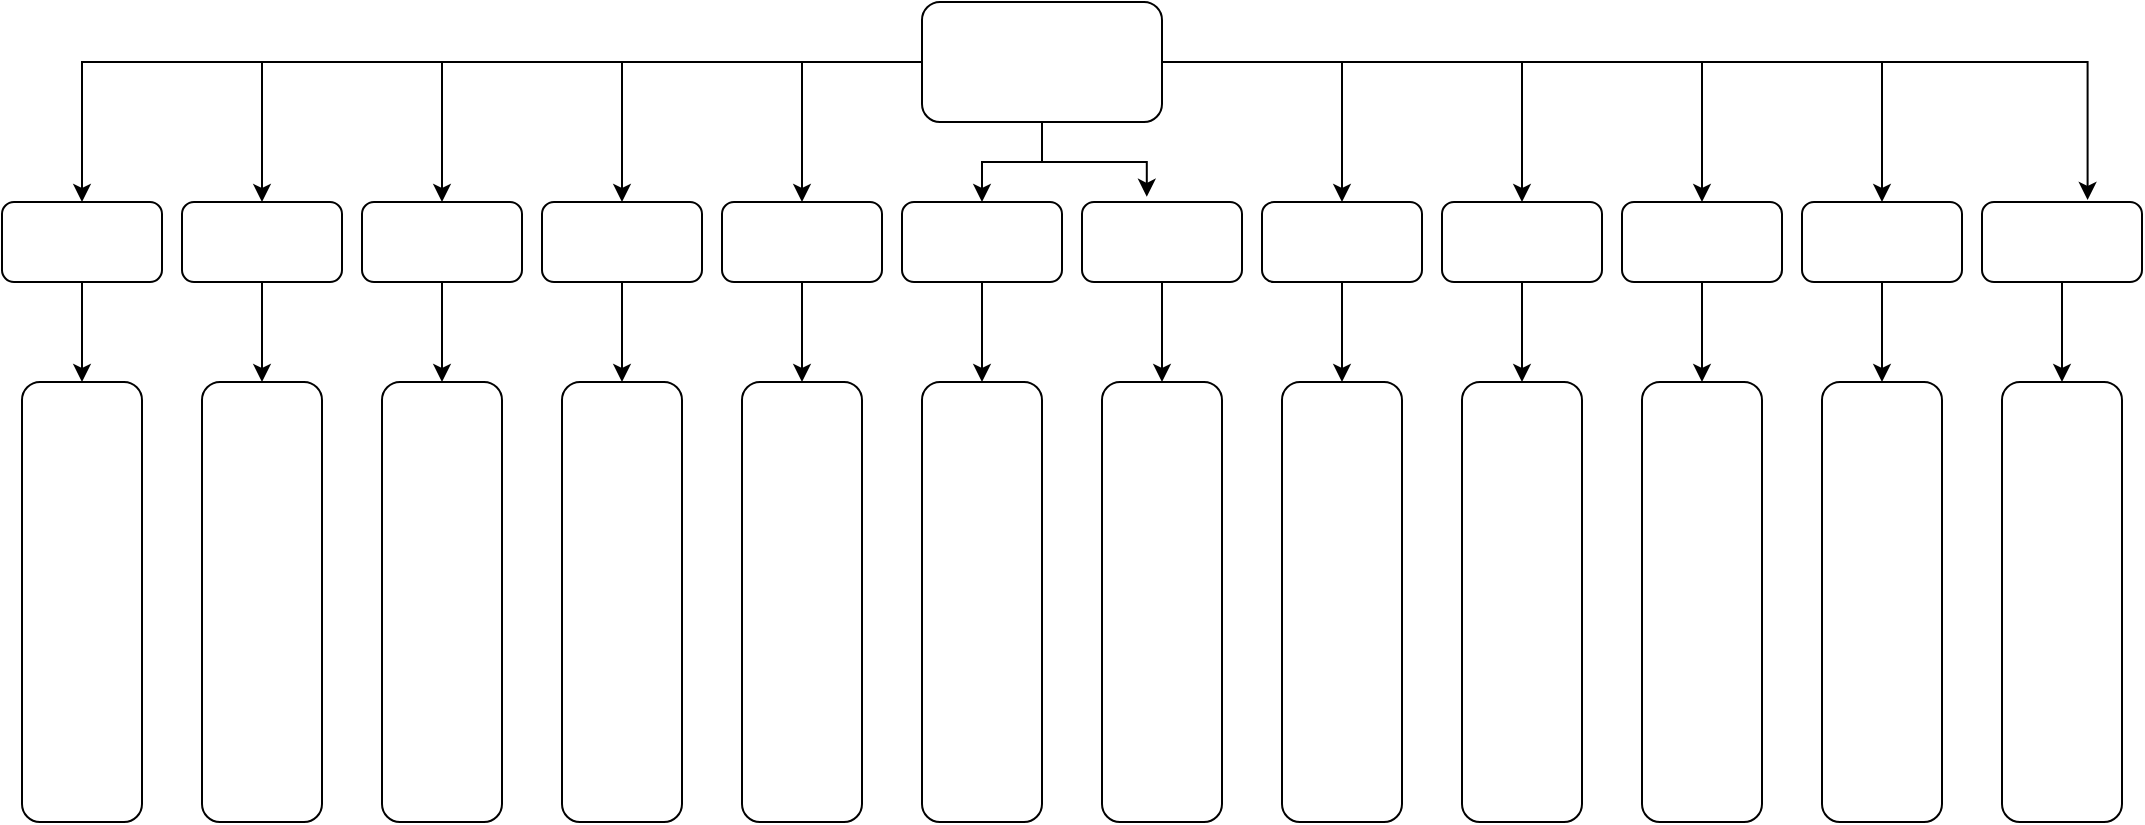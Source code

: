 <mxfile version="18.1.3" type="github">
  <diagram id="uepFhEMQ-08rlqQsJ97F" name="Page-1">
    <mxGraphModel dx="1038" dy="547" grid="1" gridSize="10" guides="1" tooltips="1" connect="1" arrows="1" fold="1" page="1" pageScale="1" pageWidth="827" pageHeight="583" math="0" shadow="0">
      <root>
        <mxCell id="0" />
        <mxCell id="1" parent="0" />
        <mxCell id="Om3zJiVZsqNHLf6eznNR-51" style="edgeStyle=orthogonalEdgeStyle;rounded=0;orthogonalLoop=1;jettySize=auto;html=1;entryX=0.5;entryY=0;entryDx=0;entryDy=0;" edge="1" parent="1" source="Om3zJiVZsqNHLf6eznNR-1" target="Om3zJiVZsqNHLf6eznNR-2">
          <mxGeometry relative="1" as="geometry" />
        </mxCell>
        <mxCell id="Om3zJiVZsqNHLf6eznNR-52" style="edgeStyle=orthogonalEdgeStyle;rounded=0;orthogonalLoop=1;jettySize=auto;html=1;entryX=0.5;entryY=0;entryDx=0;entryDy=0;" edge="1" parent="1" source="Om3zJiVZsqNHLf6eznNR-1" target="Om3zJiVZsqNHLf6eznNR-27">
          <mxGeometry relative="1" as="geometry" />
        </mxCell>
        <mxCell id="Om3zJiVZsqNHLf6eznNR-53" style="edgeStyle=orthogonalEdgeStyle;rounded=0;orthogonalLoop=1;jettySize=auto;html=1;entryX=0.5;entryY=0;entryDx=0;entryDy=0;" edge="1" parent="1" source="Om3zJiVZsqNHLf6eznNR-1" target="Om3zJiVZsqNHLf6eznNR-28">
          <mxGeometry relative="1" as="geometry" />
        </mxCell>
        <mxCell id="Om3zJiVZsqNHLf6eznNR-54" style="edgeStyle=orthogonalEdgeStyle;rounded=0;orthogonalLoop=1;jettySize=auto;html=1;entryX=0.5;entryY=0;entryDx=0;entryDy=0;" edge="1" parent="1" source="Om3zJiVZsqNHLf6eznNR-1" target="Om3zJiVZsqNHLf6eznNR-29">
          <mxGeometry relative="1" as="geometry" />
        </mxCell>
        <mxCell id="Om3zJiVZsqNHLf6eznNR-55" style="edgeStyle=orthogonalEdgeStyle;rounded=0;orthogonalLoop=1;jettySize=auto;html=1;entryX=0.5;entryY=0;entryDx=0;entryDy=0;" edge="1" parent="1" source="Om3zJiVZsqNHLf6eznNR-1" target="Om3zJiVZsqNHLf6eznNR-30">
          <mxGeometry relative="1" as="geometry" />
        </mxCell>
        <mxCell id="Om3zJiVZsqNHLf6eznNR-56" style="edgeStyle=orthogonalEdgeStyle;rounded=0;orthogonalLoop=1;jettySize=auto;html=1;entryX=0.5;entryY=0;entryDx=0;entryDy=0;" edge="1" parent="1" source="Om3zJiVZsqNHLf6eznNR-1" target="Om3zJiVZsqNHLf6eznNR-31">
          <mxGeometry relative="1" as="geometry" />
        </mxCell>
        <mxCell id="Om3zJiVZsqNHLf6eznNR-57" style="edgeStyle=orthogonalEdgeStyle;rounded=0;orthogonalLoop=1;jettySize=auto;html=1;entryX=0.405;entryY=-0.065;entryDx=0;entryDy=0;entryPerimeter=0;" edge="1" parent="1" source="Om3zJiVZsqNHLf6eznNR-1" target="Om3zJiVZsqNHLf6eznNR-32">
          <mxGeometry relative="1" as="geometry" />
        </mxCell>
        <mxCell id="Om3zJiVZsqNHLf6eznNR-58" style="edgeStyle=orthogonalEdgeStyle;rounded=0;orthogonalLoop=1;jettySize=auto;html=1;entryX=0.5;entryY=0;entryDx=0;entryDy=0;" edge="1" parent="1" source="Om3zJiVZsqNHLf6eznNR-1" target="Om3zJiVZsqNHLf6eznNR-37">
          <mxGeometry relative="1" as="geometry" />
        </mxCell>
        <mxCell id="Om3zJiVZsqNHLf6eznNR-59" style="edgeStyle=orthogonalEdgeStyle;rounded=0;orthogonalLoop=1;jettySize=auto;html=1;entryX=0.5;entryY=0;entryDx=0;entryDy=0;" edge="1" parent="1" source="Om3zJiVZsqNHLf6eznNR-1" target="Om3zJiVZsqNHLf6eznNR-36">
          <mxGeometry relative="1" as="geometry" />
        </mxCell>
        <mxCell id="Om3zJiVZsqNHLf6eznNR-61" style="edgeStyle=orthogonalEdgeStyle;rounded=0;orthogonalLoop=1;jettySize=auto;html=1;entryX=0.5;entryY=0;entryDx=0;entryDy=0;" edge="1" parent="1" source="Om3zJiVZsqNHLf6eznNR-1" target="Om3zJiVZsqNHLf6eznNR-35">
          <mxGeometry relative="1" as="geometry" />
        </mxCell>
        <mxCell id="Om3zJiVZsqNHLf6eznNR-62" style="edgeStyle=orthogonalEdgeStyle;rounded=0;orthogonalLoop=1;jettySize=auto;html=1;entryX=0.5;entryY=0;entryDx=0;entryDy=0;" edge="1" parent="1" source="Om3zJiVZsqNHLf6eznNR-1" target="Om3zJiVZsqNHLf6eznNR-34">
          <mxGeometry relative="1" as="geometry" />
        </mxCell>
        <mxCell id="Om3zJiVZsqNHLf6eznNR-63" style="edgeStyle=orthogonalEdgeStyle;rounded=0;orthogonalLoop=1;jettySize=auto;html=1;entryX=0.66;entryY=-0.025;entryDx=0;entryDy=0;entryPerimeter=0;" edge="1" parent="1" source="Om3zJiVZsqNHLf6eznNR-1" target="Om3zJiVZsqNHLf6eznNR-33">
          <mxGeometry relative="1" as="geometry" />
        </mxCell>
        <mxCell id="Om3zJiVZsqNHLf6eznNR-1" value="" style="rounded=1;whiteSpace=wrap;html=1;" vertex="1" parent="1">
          <mxGeometry x="460" width="120" height="60" as="geometry" />
        </mxCell>
        <mxCell id="Om3zJiVZsqNHLf6eznNR-64" style="edgeStyle=orthogonalEdgeStyle;rounded=0;orthogonalLoop=1;jettySize=auto;html=1;entryX=0;entryY=0.5;entryDx=0;entryDy=0;" edge="1" parent="1" source="Om3zJiVZsqNHLf6eznNR-2" target="Om3zJiVZsqNHLf6eznNR-38">
          <mxGeometry relative="1" as="geometry" />
        </mxCell>
        <mxCell id="Om3zJiVZsqNHLf6eznNR-2" value="" style="rounded=1;whiteSpace=wrap;html=1;" vertex="1" parent="1">
          <mxGeometry y="100" width="80" height="40" as="geometry" />
        </mxCell>
        <mxCell id="Om3zJiVZsqNHLf6eznNR-65" style="edgeStyle=orthogonalEdgeStyle;rounded=0;orthogonalLoop=1;jettySize=auto;html=1;entryX=0;entryY=0.5;entryDx=0;entryDy=0;" edge="1" parent="1" source="Om3zJiVZsqNHLf6eznNR-27" target="Om3zJiVZsqNHLf6eznNR-39">
          <mxGeometry relative="1" as="geometry" />
        </mxCell>
        <mxCell id="Om3zJiVZsqNHLf6eznNR-27" value="" style="rounded=1;whiteSpace=wrap;html=1;" vertex="1" parent="1">
          <mxGeometry x="90" y="100" width="80" height="40" as="geometry" />
        </mxCell>
        <mxCell id="Om3zJiVZsqNHLf6eznNR-66" style="edgeStyle=orthogonalEdgeStyle;rounded=0;orthogonalLoop=1;jettySize=auto;html=1;entryX=0;entryY=0.5;entryDx=0;entryDy=0;" edge="1" parent="1" source="Om3zJiVZsqNHLf6eznNR-28" target="Om3zJiVZsqNHLf6eznNR-40">
          <mxGeometry relative="1" as="geometry" />
        </mxCell>
        <mxCell id="Om3zJiVZsqNHLf6eznNR-28" value="" style="rounded=1;whiteSpace=wrap;html=1;" vertex="1" parent="1">
          <mxGeometry x="180" y="100" width="80" height="40" as="geometry" />
        </mxCell>
        <mxCell id="Om3zJiVZsqNHLf6eznNR-67" style="edgeStyle=orthogonalEdgeStyle;rounded=0;orthogonalLoop=1;jettySize=auto;html=1;entryX=0;entryY=0.5;entryDx=0;entryDy=0;" edge="1" parent="1" source="Om3zJiVZsqNHLf6eznNR-29" target="Om3zJiVZsqNHLf6eznNR-41">
          <mxGeometry relative="1" as="geometry" />
        </mxCell>
        <mxCell id="Om3zJiVZsqNHLf6eznNR-29" value="" style="rounded=1;whiteSpace=wrap;html=1;" vertex="1" parent="1">
          <mxGeometry x="270" y="100" width="80" height="40" as="geometry" />
        </mxCell>
        <mxCell id="Om3zJiVZsqNHLf6eznNR-68" style="edgeStyle=orthogonalEdgeStyle;rounded=0;orthogonalLoop=1;jettySize=auto;html=1;entryX=0;entryY=0.5;entryDx=0;entryDy=0;" edge="1" parent="1" source="Om3zJiVZsqNHLf6eznNR-30" target="Om3zJiVZsqNHLf6eznNR-42">
          <mxGeometry relative="1" as="geometry" />
        </mxCell>
        <mxCell id="Om3zJiVZsqNHLf6eznNR-30" value="" style="rounded=1;whiteSpace=wrap;html=1;" vertex="1" parent="1">
          <mxGeometry x="360" y="100" width="80" height="40" as="geometry" />
        </mxCell>
        <mxCell id="Om3zJiVZsqNHLf6eznNR-69" style="edgeStyle=orthogonalEdgeStyle;rounded=0;orthogonalLoop=1;jettySize=auto;html=1;entryX=0;entryY=0.5;entryDx=0;entryDy=0;" edge="1" parent="1" source="Om3zJiVZsqNHLf6eznNR-31" target="Om3zJiVZsqNHLf6eznNR-43">
          <mxGeometry relative="1" as="geometry" />
        </mxCell>
        <mxCell id="Om3zJiVZsqNHLf6eznNR-31" value="" style="rounded=1;whiteSpace=wrap;html=1;" vertex="1" parent="1">
          <mxGeometry x="450" y="100" width="80" height="40" as="geometry" />
        </mxCell>
        <mxCell id="Om3zJiVZsqNHLf6eznNR-70" style="edgeStyle=orthogonalEdgeStyle;rounded=0;orthogonalLoop=1;jettySize=auto;html=1;entryX=0;entryY=0.5;entryDx=0;entryDy=0;" edge="1" parent="1" source="Om3zJiVZsqNHLf6eznNR-32" target="Om3zJiVZsqNHLf6eznNR-44">
          <mxGeometry relative="1" as="geometry" />
        </mxCell>
        <mxCell id="Om3zJiVZsqNHLf6eznNR-32" value="" style="rounded=1;whiteSpace=wrap;html=1;" vertex="1" parent="1">
          <mxGeometry x="540" y="100" width="80" height="40" as="geometry" />
        </mxCell>
        <mxCell id="Om3zJiVZsqNHLf6eznNR-75" style="edgeStyle=orthogonalEdgeStyle;rounded=0;orthogonalLoop=1;jettySize=auto;html=1;entryX=0;entryY=0.5;entryDx=0;entryDy=0;" edge="1" parent="1" source="Om3zJiVZsqNHLf6eznNR-33" target="Om3zJiVZsqNHLf6eznNR-49">
          <mxGeometry relative="1" as="geometry" />
        </mxCell>
        <mxCell id="Om3zJiVZsqNHLf6eznNR-33" value="" style="rounded=1;whiteSpace=wrap;html=1;" vertex="1" parent="1">
          <mxGeometry x="990" y="100" width="80" height="40" as="geometry" />
        </mxCell>
        <mxCell id="Om3zJiVZsqNHLf6eznNR-74" style="edgeStyle=orthogonalEdgeStyle;rounded=0;orthogonalLoop=1;jettySize=auto;html=1;entryX=0;entryY=0.5;entryDx=0;entryDy=0;" edge="1" parent="1" source="Om3zJiVZsqNHLf6eznNR-34" target="Om3zJiVZsqNHLf6eznNR-48">
          <mxGeometry relative="1" as="geometry" />
        </mxCell>
        <mxCell id="Om3zJiVZsqNHLf6eznNR-34" value="" style="rounded=1;whiteSpace=wrap;html=1;" vertex="1" parent="1">
          <mxGeometry x="900" y="100" width="80" height="40" as="geometry" />
        </mxCell>
        <mxCell id="Om3zJiVZsqNHLf6eznNR-73" style="edgeStyle=orthogonalEdgeStyle;rounded=0;orthogonalLoop=1;jettySize=auto;html=1;entryX=0;entryY=0.5;entryDx=0;entryDy=0;" edge="1" parent="1" source="Om3zJiVZsqNHLf6eznNR-35" target="Om3zJiVZsqNHLf6eznNR-47">
          <mxGeometry relative="1" as="geometry" />
        </mxCell>
        <mxCell id="Om3zJiVZsqNHLf6eznNR-35" value="" style="rounded=1;whiteSpace=wrap;html=1;" vertex="1" parent="1">
          <mxGeometry x="810" y="100" width="80" height="40" as="geometry" />
        </mxCell>
        <mxCell id="Om3zJiVZsqNHLf6eznNR-72" style="edgeStyle=orthogonalEdgeStyle;rounded=0;orthogonalLoop=1;jettySize=auto;html=1;entryX=0;entryY=0.5;entryDx=0;entryDy=0;" edge="1" parent="1" source="Om3zJiVZsqNHLf6eznNR-36" target="Om3zJiVZsqNHLf6eznNR-46">
          <mxGeometry relative="1" as="geometry" />
        </mxCell>
        <mxCell id="Om3zJiVZsqNHLf6eznNR-36" value="" style="rounded=1;whiteSpace=wrap;html=1;" vertex="1" parent="1">
          <mxGeometry x="720" y="100" width="80" height="40" as="geometry" />
        </mxCell>
        <mxCell id="Om3zJiVZsqNHLf6eznNR-71" style="edgeStyle=orthogonalEdgeStyle;rounded=0;orthogonalLoop=1;jettySize=auto;html=1;entryX=0;entryY=0.5;entryDx=0;entryDy=0;" edge="1" parent="1" source="Om3zJiVZsqNHLf6eznNR-37" target="Om3zJiVZsqNHLf6eznNR-45">
          <mxGeometry relative="1" as="geometry" />
        </mxCell>
        <mxCell id="Om3zJiVZsqNHLf6eznNR-37" value="" style="rounded=1;whiteSpace=wrap;html=1;" vertex="1" parent="1">
          <mxGeometry x="630" y="100" width="80" height="40" as="geometry" />
        </mxCell>
        <mxCell id="Om3zJiVZsqNHLf6eznNR-38" value="" style="rounded=1;whiteSpace=wrap;html=1;rotation=90;" vertex="1" parent="1">
          <mxGeometry x="-70" y="270" width="220" height="60" as="geometry" />
        </mxCell>
        <mxCell id="Om3zJiVZsqNHLf6eznNR-39" value="" style="rounded=1;whiteSpace=wrap;html=1;rotation=90;" vertex="1" parent="1">
          <mxGeometry x="20" y="270" width="220" height="60" as="geometry" />
        </mxCell>
        <mxCell id="Om3zJiVZsqNHLf6eznNR-40" value="" style="rounded=1;whiteSpace=wrap;html=1;rotation=90;" vertex="1" parent="1">
          <mxGeometry x="110" y="270" width="220" height="60" as="geometry" />
        </mxCell>
        <mxCell id="Om3zJiVZsqNHLf6eznNR-41" value="" style="rounded=1;whiteSpace=wrap;html=1;rotation=90;" vertex="1" parent="1">
          <mxGeometry x="200" y="270" width="220" height="60" as="geometry" />
        </mxCell>
        <mxCell id="Om3zJiVZsqNHLf6eznNR-42" value="" style="rounded=1;whiteSpace=wrap;html=1;rotation=90;" vertex="1" parent="1">
          <mxGeometry x="290" y="270" width="220" height="60" as="geometry" />
        </mxCell>
        <mxCell id="Om3zJiVZsqNHLf6eznNR-43" value="" style="rounded=1;whiteSpace=wrap;html=1;rotation=90;" vertex="1" parent="1">
          <mxGeometry x="380" y="270" width="220" height="60" as="geometry" />
        </mxCell>
        <mxCell id="Om3zJiVZsqNHLf6eznNR-44" value="" style="rounded=1;whiteSpace=wrap;html=1;rotation=90;" vertex="1" parent="1">
          <mxGeometry x="470" y="270" width="220" height="60" as="geometry" />
        </mxCell>
        <mxCell id="Om3zJiVZsqNHLf6eznNR-45" value="" style="rounded=1;whiteSpace=wrap;html=1;rotation=90;" vertex="1" parent="1">
          <mxGeometry x="560" y="270" width="220" height="60" as="geometry" />
        </mxCell>
        <mxCell id="Om3zJiVZsqNHLf6eznNR-46" value="" style="rounded=1;whiteSpace=wrap;html=1;rotation=90;" vertex="1" parent="1">
          <mxGeometry x="650" y="270" width="220" height="60" as="geometry" />
        </mxCell>
        <mxCell id="Om3zJiVZsqNHLf6eznNR-47" value="" style="rounded=1;whiteSpace=wrap;html=1;rotation=90;" vertex="1" parent="1">
          <mxGeometry x="740" y="270" width="220" height="60" as="geometry" />
        </mxCell>
        <mxCell id="Om3zJiVZsqNHLf6eznNR-48" value="" style="rounded=1;whiteSpace=wrap;html=1;rotation=90;" vertex="1" parent="1">
          <mxGeometry x="830" y="270" width="220" height="60" as="geometry" />
        </mxCell>
        <mxCell id="Om3zJiVZsqNHLf6eznNR-49" value="" style="rounded=1;whiteSpace=wrap;html=1;rotation=90;" vertex="1" parent="1">
          <mxGeometry x="920" y="270" width="220" height="60" as="geometry" />
        </mxCell>
      </root>
    </mxGraphModel>
  </diagram>
</mxfile>
